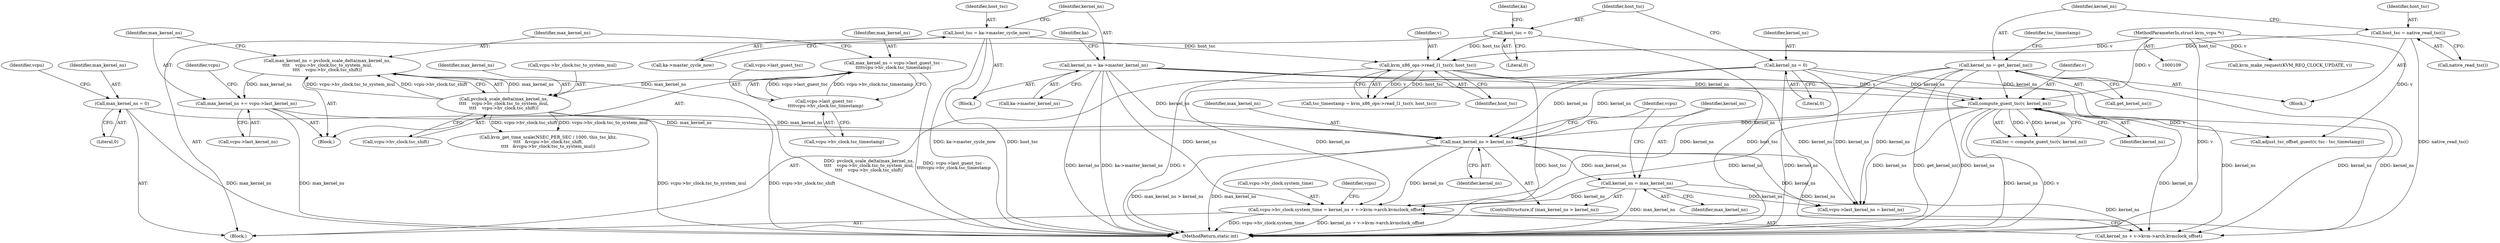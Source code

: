 digraph "0_linux_0b79459b482e85cb7426aa7da683a9f2c97aeae1_0@API" {
"1000326" [label="(Call,vcpu->hv_clock.system_time = kernel_ns + v->kvm->arch.kvmclock_offset)"];
"1000313" [label="(Call,max_kernel_ns > kernel_ns)"];
"1000238" [label="(Call,max_kernel_ns = 0)"];
"1000273" [label="(Call,max_kernel_ns += vcpu->last_kernel_ns)"];
"1000259" [label="(Call,max_kernel_ns = pvclock_scale_delta(max_kernel_ns,\n\t\t\t\t    vcpu->hv_clock.tsc_to_system_mul,\n\t\t\t\t    vcpu->hv_clock.tsc_shift))"];
"1000261" [label="(Call,pvclock_scale_delta(max_kernel_ns,\n\t\t\t\t    vcpu->hv_clock.tsc_to_system_mul,\n\t\t\t\t    vcpu->hv_clock.tsc_shift))"];
"1000248" [label="(Call,max_kernel_ns = vcpu->last_guest_tsc -\n\t\t\t\tvcpu->hv_clock.tsc_timestamp)"];
"1000250" [label="(Call,vcpu->last_guest_tsc -\n\t\t\t\tvcpu->hv_clock.tsc_timestamp)"];
"1000213" [label="(Call,compute_guest_tsc(v, kernel_ns))"];
"1000202" [label="(Call,kvm_x86_ops->read_l1_tsc(v, host_tsc))"];
"1000110" [label="(MethodParameterIn,struct kvm_vcpu *v)"];
"1000156" [label="(Call,host_tsc = ka->master_cycle_now)"];
"1000140" [label="(Call,host_tsc = 0)"];
"1000194" [label="(Call,host_tsc = native_read_tsc())"];
"1000137" [label="(Call,kernel_ns = 0)"];
"1000161" [label="(Call,kernel_ns = ka->master_kernel_ns)"];
"1000197" [label="(Call,kernel_ns = get_kernel_ns())"];
"1000316" [label="(Call,kernel_ns = max_kernel_ns)"];
"1000327" [label="(Call,vcpu->hv_clock.system_time)"];
"1000424" [label="(MethodReturn,static int)"];
"1000244" [label="(Identifier,vcpu)"];
"1000157" [label="(Identifier,host_tsc)"];
"1000249" [label="(Identifier,max_kernel_ns)"];
"1000259" [label="(Call,max_kernel_ns = pvclock_scale_delta(max_kernel_ns,\n\t\t\t\t    vcpu->hv_clock.tsc_to_system_mul,\n\t\t\t\t    vcpu->hv_clock.tsc_shift))"];
"1000195" [label="(Identifier,host_tsc)"];
"1000141" [label="(Identifier,host_tsc)"];
"1000162" [label="(Identifier,kernel_ns)"];
"1000142" [label="(Literal,0)"];
"1000282" [label="(Identifier,vcpu)"];
"1000138" [label="(Identifier,kernel_ns)"];
"1000268" [label="(Call,vcpu->hv_clock.tsc_shift)"];
"1000140" [label="(Call,host_tsc = 0)"];
"1000200" [label="(Call,tsc_timestamp = kvm_x86_ops->read_l1_tsc(v, host_tsc))"];
"1000315" [label="(Identifier,kernel_ns)"];
"1000314" [label="(Identifier,max_kernel_ns)"];
"1000110" [label="(MethodParameterIn,struct kvm_vcpu *v)"];
"1000156" [label="(Call,host_tsc = ka->master_cycle_now)"];
"1000316" [label="(Call,kernel_ns = max_kernel_ns)"];
"1000273" [label="(Call,max_kernel_ns += vcpu->last_kernel_ns)"];
"1000163" [label="(Call,ka->master_kernel_ns)"];
"1000155" [label="(Block,)"];
"1000251" [label="(Call,vcpu->last_guest_tsc)"];
"1000261" [label="(Call,pvclock_scale_delta(max_kernel_ns,\n\t\t\t\t    vcpu->hv_clock.tsc_to_system_mul,\n\t\t\t\t    vcpu->hv_clock.tsc_shift))"];
"1000203" [label="(Identifier,v)"];
"1000161" [label="(Call,kernel_ns = ka->master_kernel_ns)"];
"1000332" [label="(Call,kernel_ns + v->kvm->arch.kvmclock_offset)"];
"1000312" [label="(ControlStructure,if (max_kernel_ns > kernel_ns))"];
"1000317" [label="(Identifier,kernel_ns)"];
"1000254" [label="(Call,vcpu->hv_clock.tsc_timestamp)"];
"1000239" [label="(Identifier,max_kernel_ns)"];
"1000111" [label="(Block,)"];
"1000169" [label="(Identifier,ka)"];
"1000275" [label="(Call,vcpu->last_kernel_ns)"];
"1000240" [label="(Literal,0)"];
"1000185" [label="(Call,kvm_make_request(KVM_REQ_CLOCK_UPDATE, v))"];
"1000260" [label="(Identifier,max_kernel_ns)"];
"1000198" [label="(Identifier,kernel_ns)"];
"1000274" [label="(Identifier,max_kernel_ns)"];
"1000202" [label="(Call,kvm_x86_ops->read_l1_tsc(v, host_tsc))"];
"1000221" [label="(Call,adjust_tsc_offset_guest(v, tsc - tsc_timestamp))"];
"1000197" [label="(Call,kernel_ns = get_kernel_ns())"];
"1000313" [label="(Call,max_kernel_ns > kernel_ns)"];
"1000211" [label="(Call,tsc = compute_guest_tsc(v, kernel_ns))"];
"1000193" [label="(Block,)"];
"1000326" [label="(Call,vcpu->hv_clock.system_time = kernel_ns + v->kvm->arch.kvmclock_offset)"];
"1000238" [label="(Call,max_kernel_ns = 0)"];
"1000196" [label="(Call,native_read_tsc())"];
"1000199" [label="(Call,get_kernel_ns())"];
"1000341" [label="(Call,vcpu->last_kernel_ns = kernel_ns)"];
"1000263" [label="(Call,vcpu->hv_clock.tsc_to_system_mul)"];
"1000201" [label="(Identifier,tsc_timestamp)"];
"1000158" [label="(Call,ka->master_cycle_now)"];
"1000139" [label="(Literal,0)"];
"1000214" [label="(Identifier,v)"];
"1000318" [label="(Identifier,max_kernel_ns)"];
"1000137" [label="(Call,kernel_ns = 0)"];
"1000248" [label="(Call,max_kernel_ns = vcpu->last_guest_tsc -\n\t\t\t\tvcpu->hv_clock.tsc_timestamp)"];
"1000204" [label="(Identifier,host_tsc)"];
"1000247" [label="(Block,)"];
"1000286" [label="(Call,kvm_get_time_scale(NSEC_PER_SEC / 1000, this_tsc_khz,\n\t\t\t\t   &vcpu->hv_clock.tsc_shift,\n\t\t\t\t   &vcpu->hv_clock.tsc_to_system_mul))"];
"1000322" [label="(Identifier,vcpu)"];
"1000146" [label="(Identifier,ka)"];
"1000250" [label="(Call,vcpu->last_guest_tsc -\n\t\t\t\tvcpu->hv_clock.tsc_timestamp)"];
"1000343" [label="(Identifier,vcpu)"];
"1000213" [label="(Call,compute_guest_tsc(v, kernel_ns))"];
"1000194" [label="(Call,host_tsc = native_read_tsc())"];
"1000262" [label="(Identifier,max_kernel_ns)"];
"1000215" [label="(Identifier,kernel_ns)"];
"1000326" -> "1000111"  [label="AST: "];
"1000326" -> "1000332"  [label="CFG: "];
"1000327" -> "1000326"  [label="AST: "];
"1000332" -> "1000326"  [label="AST: "];
"1000343" -> "1000326"  [label="CFG: "];
"1000326" -> "1000424"  [label="DDG: kernel_ns + v->kvm->arch.kvmclock_offset"];
"1000326" -> "1000424"  [label="DDG: vcpu->hv_clock.system_time"];
"1000313" -> "1000326"  [label="DDG: kernel_ns"];
"1000213" -> "1000326"  [label="DDG: kernel_ns"];
"1000137" -> "1000326"  [label="DDG: kernel_ns"];
"1000161" -> "1000326"  [label="DDG: kernel_ns"];
"1000197" -> "1000326"  [label="DDG: kernel_ns"];
"1000316" -> "1000326"  [label="DDG: kernel_ns"];
"1000313" -> "1000312"  [label="AST: "];
"1000313" -> "1000315"  [label="CFG: "];
"1000314" -> "1000313"  [label="AST: "];
"1000315" -> "1000313"  [label="AST: "];
"1000317" -> "1000313"  [label="CFG: "];
"1000322" -> "1000313"  [label="CFG: "];
"1000313" -> "1000424"  [label="DDG: max_kernel_ns > kernel_ns"];
"1000313" -> "1000424"  [label="DDG: max_kernel_ns"];
"1000238" -> "1000313"  [label="DDG: max_kernel_ns"];
"1000273" -> "1000313"  [label="DDG: max_kernel_ns"];
"1000213" -> "1000313"  [label="DDG: kernel_ns"];
"1000137" -> "1000313"  [label="DDG: kernel_ns"];
"1000161" -> "1000313"  [label="DDG: kernel_ns"];
"1000197" -> "1000313"  [label="DDG: kernel_ns"];
"1000313" -> "1000316"  [label="DDG: max_kernel_ns"];
"1000313" -> "1000332"  [label="DDG: kernel_ns"];
"1000313" -> "1000341"  [label="DDG: kernel_ns"];
"1000238" -> "1000111"  [label="AST: "];
"1000238" -> "1000240"  [label="CFG: "];
"1000239" -> "1000238"  [label="AST: "];
"1000240" -> "1000238"  [label="AST: "];
"1000244" -> "1000238"  [label="CFG: "];
"1000238" -> "1000424"  [label="DDG: max_kernel_ns"];
"1000273" -> "1000247"  [label="AST: "];
"1000273" -> "1000275"  [label="CFG: "];
"1000274" -> "1000273"  [label="AST: "];
"1000275" -> "1000273"  [label="AST: "];
"1000282" -> "1000273"  [label="CFG: "];
"1000273" -> "1000424"  [label="DDG: max_kernel_ns"];
"1000259" -> "1000273"  [label="DDG: max_kernel_ns"];
"1000259" -> "1000247"  [label="AST: "];
"1000259" -> "1000261"  [label="CFG: "];
"1000260" -> "1000259"  [label="AST: "];
"1000261" -> "1000259"  [label="AST: "];
"1000274" -> "1000259"  [label="CFG: "];
"1000259" -> "1000424"  [label="DDG: pvclock_scale_delta(max_kernel_ns,\n\t\t\t\t    vcpu->hv_clock.tsc_to_system_mul,\n\t\t\t\t    vcpu->hv_clock.tsc_shift)"];
"1000261" -> "1000259"  [label="DDG: max_kernel_ns"];
"1000261" -> "1000259"  [label="DDG: vcpu->hv_clock.tsc_to_system_mul"];
"1000261" -> "1000259"  [label="DDG: vcpu->hv_clock.tsc_shift"];
"1000261" -> "1000268"  [label="CFG: "];
"1000262" -> "1000261"  [label="AST: "];
"1000263" -> "1000261"  [label="AST: "];
"1000268" -> "1000261"  [label="AST: "];
"1000261" -> "1000424"  [label="DDG: vcpu->hv_clock.tsc_shift"];
"1000261" -> "1000424"  [label="DDG: vcpu->hv_clock.tsc_to_system_mul"];
"1000248" -> "1000261"  [label="DDG: max_kernel_ns"];
"1000261" -> "1000286"  [label="DDG: vcpu->hv_clock.tsc_shift"];
"1000261" -> "1000286"  [label="DDG: vcpu->hv_clock.tsc_to_system_mul"];
"1000248" -> "1000247"  [label="AST: "];
"1000248" -> "1000250"  [label="CFG: "];
"1000249" -> "1000248"  [label="AST: "];
"1000250" -> "1000248"  [label="AST: "];
"1000260" -> "1000248"  [label="CFG: "];
"1000248" -> "1000424"  [label="DDG: vcpu->last_guest_tsc -\n\t\t\t\tvcpu->hv_clock.tsc_timestamp"];
"1000250" -> "1000248"  [label="DDG: vcpu->last_guest_tsc"];
"1000250" -> "1000248"  [label="DDG: vcpu->hv_clock.tsc_timestamp"];
"1000250" -> "1000254"  [label="CFG: "];
"1000251" -> "1000250"  [label="AST: "];
"1000254" -> "1000250"  [label="AST: "];
"1000213" -> "1000211"  [label="AST: "];
"1000213" -> "1000215"  [label="CFG: "];
"1000214" -> "1000213"  [label="AST: "];
"1000215" -> "1000213"  [label="AST: "];
"1000211" -> "1000213"  [label="CFG: "];
"1000213" -> "1000424"  [label="DDG: v"];
"1000213" -> "1000424"  [label="DDG: kernel_ns"];
"1000213" -> "1000211"  [label="DDG: v"];
"1000213" -> "1000211"  [label="DDG: kernel_ns"];
"1000202" -> "1000213"  [label="DDG: v"];
"1000110" -> "1000213"  [label="DDG: v"];
"1000137" -> "1000213"  [label="DDG: kernel_ns"];
"1000161" -> "1000213"  [label="DDG: kernel_ns"];
"1000197" -> "1000213"  [label="DDG: kernel_ns"];
"1000213" -> "1000221"  [label="DDG: v"];
"1000213" -> "1000332"  [label="DDG: kernel_ns"];
"1000213" -> "1000341"  [label="DDG: kernel_ns"];
"1000202" -> "1000200"  [label="AST: "];
"1000202" -> "1000204"  [label="CFG: "];
"1000203" -> "1000202"  [label="AST: "];
"1000204" -> "1000202"  [label="AST: "];
"1000200" -> "1000202"  [label="CFG: "];
"1000202" -> "1000424"  [label="DDG: v"];
"1000202" -> "1000424"  [label="DDG: host_tsc"];
"1000202" -> "1000200"  [label="DDG: v"];
"1000202" -> "1000200"  [label="DDG: host_tsc"];
"1000110" -> "1000202"  [label="DDG: v"];
"1000156" -> "1000202"  [label="DDG: host_tsc"];
"1000140" -> "1000202"  [label="DDG: host_tsc"];
"1000194" -> "1000202"  [label="DDG: host_tsc"];
"1000110" -> "1000109"  [label="AST: "];
"1000110" -> "1000424"  [label="DDG: v"];
"1000110" -> "1000185"  [label="DDG: v"];
"1000110" -> "1000221"  [label="DDG: v"];
"1000156" -> "1000155"  [label="AST: "];
"1000156" -> "1000158"  [label="CFG: "];
"1000157" -> "1000156"  [label="AST: "];
"1000158" -> "1000156"  [label="AST: "];
"1000162" -> "1000156"  [label="CFG: "];
"1000156" -> "1000424"  [label="DDG: host_tsc"];
"1000156" -> "1000424"  [label="DDG: ka->master_cycle_now"];
"1000140" -> "1000111"  [label="AST: "];
"1000140" -> "1000142"  [label="CFG: "];
"1000141" -> "1000140"  [label="AST: "];
"1000142" -> "1000140"  [label="AST: "];
"1000146" -> "1000140"  [label="CFG: "];
"1000140" -> "1000424"  [label="DDG: host_tsc"];
"1000194" -> "1000193"  [label="AST: "];
"1000194" -> "1000196"  [label="CFG: "];
"1000195" -> "1000194"  [label="AST: "];
"1000196" -> "1000194"  [label="AST: "];
"1000198" -> "1000194"  [label="CFG: "];
"1000194" -> "1000424"  [label="DDG: native_read_tsc()"];
"1000137" -> "1000111"  [label="AST: "];
"1000137" -> "1000139"  [label="CFG: "];
"1000138" -> "1000137"  [label="AST: "];
"1000139" -> "1000137"  [label="AST: "];
"1000141" -> "1000137"  [label="CFG: "];
"1000137" -> "1000424"  [label="DDG: kernel_ns"];
"1000137" -> "1000332"  [label="DDG: kernel_ns"];
"1000137" -> "1000341"  [label="DDG: kernel_ns"];
"1000161" -> "1000155"  [label="AST: "];
"1000161" -> "1000163"  [label="CFG: "];
"1000162" -> "1000161"  [label="AST: "];
"1000163" -> "1000161"  [label="AST: "];
"1000169" -> "1000161"  [label="CFG: "];
"1000161" -> "1000424"  [label="DDG: ka->master_kernel_ns"];
"1000161" -> "1000424"  [label="DDG: kernel_ns"];
"1000161" -> "1000332"  [label="DDG: kernel_ns"];
"1000161" -> "1000341"  [label="DDG: kernel_ns"];
"1000197" -> "1000193"  [label="AST: "];
"1000197" -> "1000199"  [label="CFG: "];
"1000198" -> "1000197"  [label="AST: "];
"1000199" -> "1000197"  [label="AST: "];
"1000201" -> "1000197"  [label="CFG: "];
"1000197" -> "1000424"  [label="DDG: get_kernel_ns()"];
"1000197" -> "1000424"  [label="DDG: kernel_ns"];
"1000197" -> "1000332"  [label="DDG: kernel_ns"];
"1000197" -> "1000341"  [label="DDG: kernel_ns"];
"1000316" -> "1000312"  [label="AST: "];
"1000316" -> "1000318"  [label="CFG: "];
"1000317" -> "1000316"  [label="AST: "];
"1000318" -> "1000316"  [label="AST: "];
"1000322" -> "1000316"  [label="CFG: "];
"1000316" -> "1000424"  [label="DDG: max_kernel_ns"];
"1000316" -> "1000332"  [label="DDG: kernel_ns"];
"1000316" -> "1000341"  [label="DDG: kernel_ns"];
}

